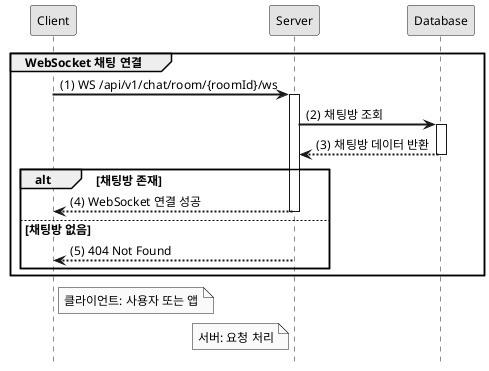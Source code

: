 @startuml
hide footbox
autoactivate on
skinparam monochrome true
skinparam shadowing false
skinparam defaultFontSize 12
skinparam defaultFontName Arial
skinparam sequenceArrowThickness 2

participant "Client" as C
participant "Server" as S
participant "Database" as DB

group WebSocket 채팅 연결
    autonumber 1 "(0)"
    C -> S: WS /api/v1/chat/room/{roomId}/ws
    S -> DB: 채팅방 조회
    DB --> S: 채팅방 데이터 반환
    alt 채팅방 존재
        S --> C: WebSocket 연결 성공
    else 채팅방 없음
        S --> C: 404 Not Found
    end
end

note right of C: 클라이언트: 사용자 또는 앱
note left of S: 서버: 요청 처리
@enduml